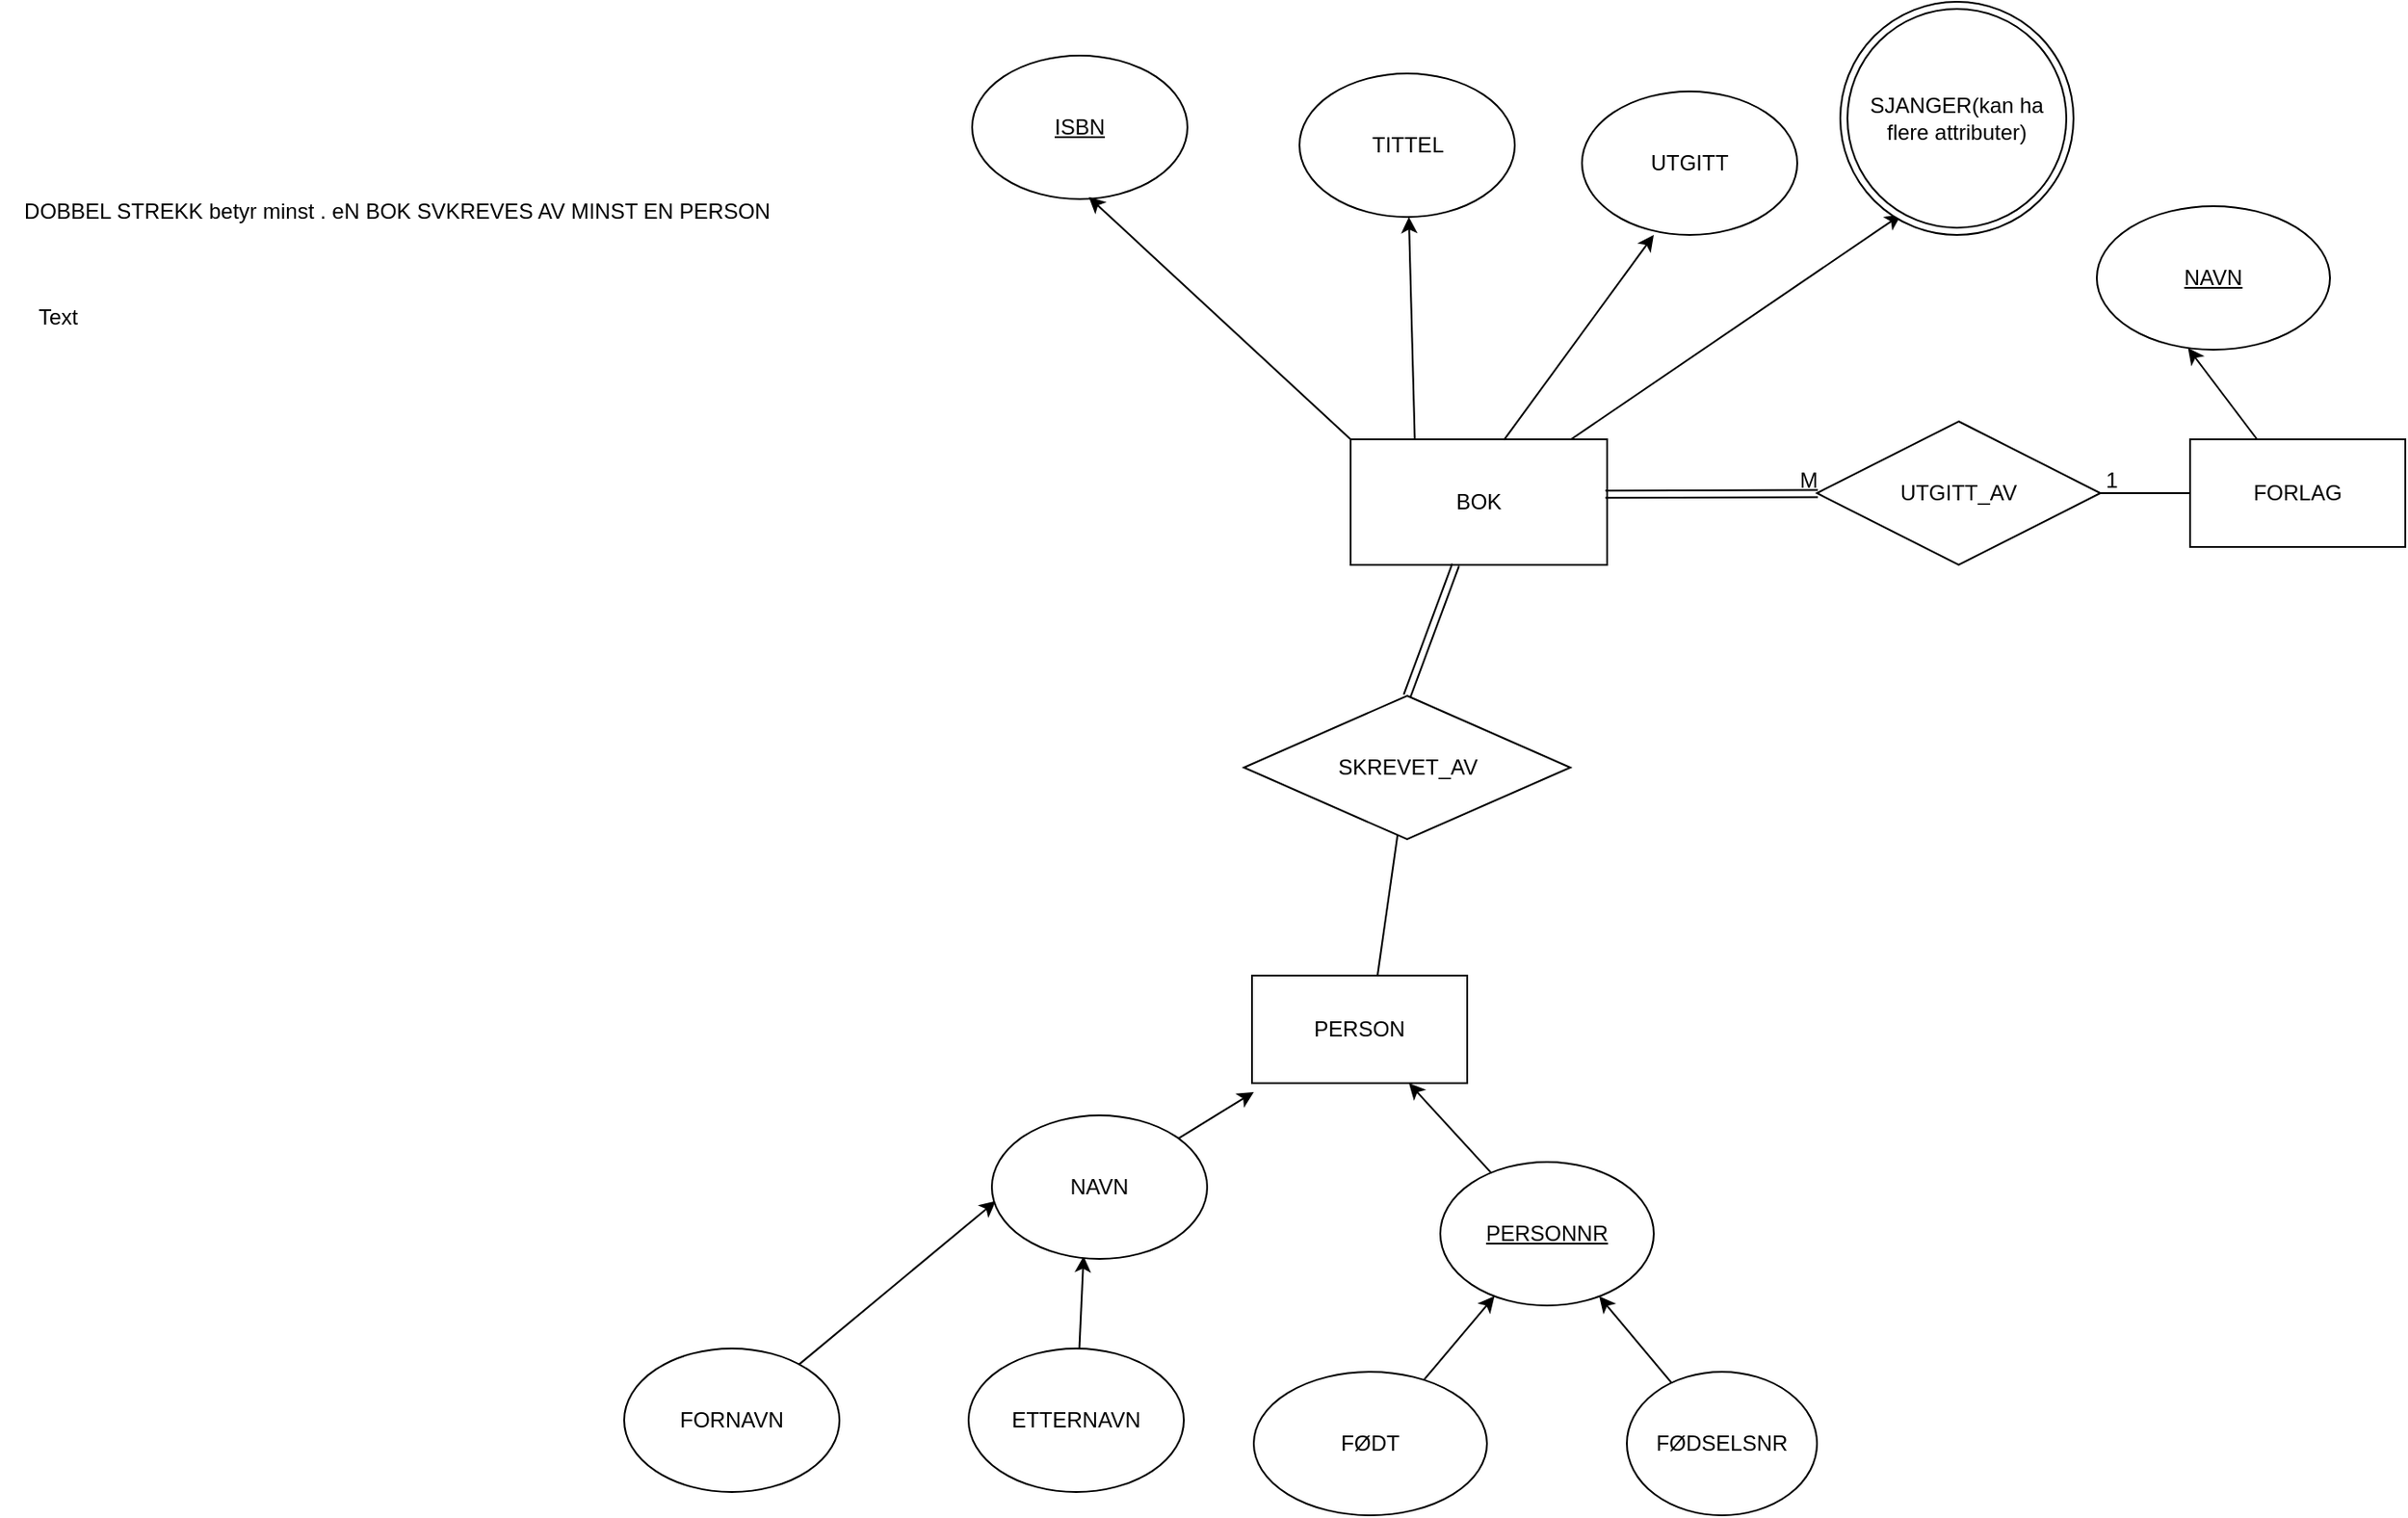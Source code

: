 <mxfile>
    <diagram id="oUwO2_aYQNwKnljaSvVU" name="Page-1">
        <mxGraphModel dx="2075" dy="817" grid="1" gridSize="13" guides="1" tooltips="1" connect="1" arrows="1" fold="1" page="0" pageScale="1" pageWidth="850" pageHeight="1100" math="0" shadow="0">
            <root>
                <mxCell id="0"/>
                <mxCell id="1" parent="0"/>
                <mxCell id="5" value="&lt;u&gt;ISBN&lt;/u&gt;" style="ellipse;whiteSpace=wrap;html=1;" vertex="1" parent="1">
                    <mxGeometry x="10" y="280" width="120" height="80" as="geometry"/>
                </mxCell>
                <mxCell id="6" value="" style="endArrow=classic;html=1;exitX=0;exitY=0;exitDx=0;exitDy=0;entryX=0.542;entryY=0.986;entryDx=0;entryDy=0;entryPerimeter=0;" edge="1" parent="1" source="4" target="5">
                    <mxGeometry width="50" height="50" relative="1" as="geometry">
                        <mxPoint x="210" y="360" as="sourcePoint"/>
                        <mxPoint x="260" y="310" as="targetPoint"/>
                    </mxGeometry>
                </mxCell>
                <mxCell id="7" value="TITTEL" style="ellipse;whiteSpace=wrap;html=1;" vertex="1" parent="1">
                    <mxGeometry x="192.5" y="290" width="120" height="80" as="geometry"/>
                </mxCell>
                <mxCell id="4" value="BOK&lt;br&gt;" style="whiteSpace=wrap;html=1;" vertex="1" parent="1">
                    <mxGeometry x="221" y="494" width="143" height="70" as="geometry"/>
                </mxCell>
                <mxCell id="8" value="" style="endArrow=classic;html=1;exitX=0.25;exitY=0;exitDx=0;exitDy=0;" edge="1" parent="1" source="4" target="7">
                    <mxGeometry width="50" height="50" relative="1" as="geometry">
                        <mxPoint x="320" y="340" as="sourcePoint"/>
                        <mxPoint x="370" y="290" as="targetPoint"/>
                    </mxGeometry>
                </mxCell>
                <mxCell id="9" value="UTGITT" style="ellipse;whiteSpace=wrap;html=1;" vertex="1" parent="1">
                    <mxGeometry x="350" y="300" width="120" height="80" as="geometry"/>
                </mxCell>
                <mxCell id="11" value="" style="endArrow=classic;html=1;" edge="1" parent="1" source="4">
                    <mxGeometry width="50" height="50" relative="1" as="geometry">
                        <mxPoint x="460" y="450" as="sourcePoint"/>
                        <mxPoint x="528.005" y="368.569" as="targetPoint"/>
                    </mxGeometry>
                </mxCell>
                <mxCell id="12" value="" style="endArrow=classic;html=1;exitX=0.598;exitY=0.005;exitDx=0;exitDy=0;exitPerimeter=0;" edge="1" parent="1" source="4">
                    <mxGeometry width="50" height="50" relative="1" as="geometry">
                        <mxPoint x="450" y="440" as="sourcePoint"/>
                        <mxPoint x="390" y="380" as="targetPoint"/>
                        <Array as="points">
                            <mxPoint x="390" y="380"/>
                        </Array>
                    </mxGeometry>
                </mxCell>
                <mxCell id="19" style="edgeStyle=none;html=1;" edge="1" parent="1" source="16">
                    <mxGeometry relative="1" as="geometry">
                        <mxPoint x="702" y="524" as="targetPoint"/>
                    </mxGeometry>
                </mxCell>
                <mxCell id="16" value="UTGITT_AV" style="rhombus;whiteSpace=wrap;html=1;" vertex="1" parent="1">
                    <mxGeometry x="481" y="484" width="158" height="80" as="geometry"/>
                </mxCell>
                <mxCell id="20" value="M" style="text;html=1;align=center;verticalAlign=middle;resizable=0;points=[];autosize=1;strokeColor=none;fillColor=none;" vertex="1" parent="1">
                    <mxGeometry x="456" y="504" width="39" height="26" as="geometry"/>
                </mxCell>
                <mxCell id="21" value="1" style="text;html=1;align=center;verticalAlign=middle;resizable=0;points=[];autosize=1;strokeColor=none;fillColor=none;" vertex="1" parent="1">
                    <mxGeometry x="625" y="504" width="39" height="26" as="geometry"/>
                </mxCell>
                <mxCell id="24" style="edgeStyle=none;html=1;entryX=0.391;entryY=0.988;entryDx=0;entryDy=0;entryPerimeter=0;" edge="1" parent="1" source="22" target="23">
                    <mxGeometry relative="1" as="geometry"/>
                </mxCell>
                <mxCell id="22" value="FORLAG" style="whiteSpace=wrap;html=1;" vertex="1" parent="1">
                    <mxGeometry x="689" y="494" width="120" height="60" as="geometry"/>
                </mxCell>
                <mxCell id="23" value="&lt;u&gt;NAVN&lt;/u&gt;" style="ellipse;whiteSpace=wrap;html=1;" vertex="1" parent="1">
                    <mxGeometry x="637" y="364" width="130" height="80" as="geometry"/>
                </mxCell>
                <mxCell id="25" value="PERSON" style="rounded=0;whiteSpace=wrap;html=1;" vertex="1" parent="1">
                    <mxGeometry x="166" y="793" width="120" height="60" as="geometry"/>
                </mxCell>
                <mxCell id="28" style="edgeStyle=none;html=1;" edge="1" parent="1" source="27" target="25">
                    <mxGeometry relative="1" as="geometry"/>
                </mxCell>
                <mxCell id="27" value="&lt;u&gt;PERSONNR&lt;/u&gt;" style="ellipse;whiteSpace=wrap;html=1;" vertex="1" parent="1">
                    <mxGeometry x="271" y="897" width="119" height="80" as="geometry"/>
                </mxCell>
                <mxCell id="31" style="edgeStyle=none;html=1;" edge="1" parent="1" source="29" target="27">
                    <mxGeometry relative="1" as="geometry"/>
                </mxCell>
                <mxCell id="29" value="FØDT" style="ellipse;whiteSpace=wrap;html=1;" vertex="1" parent="1">
                    <mxGeometry x="167" y="1014" width="130" height="80" as="geometry"/>
                </mxCell>
                <mxCell id="32" style="edgeStyle=none;html=1;" edge="1" parent="1" source="30" target="27">
                    <mxGeometry relative="1" as="geometry"/>
                </mxCell>
                <mxCell id="30" value="FØDSELSNR" style="ellipse;whiteSpace=wrap;html=1;" vertex="1" parent="1">
                    <mxGeometry x="375" y="1014" width="106" height="80" as="geometry"/>
                </mxCell>
                <mxCell id="36" value="DOBBEL STREKK betyr minst . eN BOK SVKREVES AV MINST EN PERSON" style="text;html=1;align=center;verticalAlign=middle;resizable=0;points=[];autosize=1;strokeColor=none;fillColor=none;" vertex="1" parent="1">
                    <mxGeometry x="-532" y="354" width="442" height="26" as="geometry"/>
                </mxCell>
                <mxCell id="38" value="SJANGER(kan ha flere attributer)" style="ellipse;shape=doubleEllipse;whiteSpace=wrap;html=1;aspect=fixed;" vertex="1" parent="1">
                    <mxGeometry x="494" y="250" width="130" height="130" as="geometry"/>
                </mxCell>
                <mxCell id="44" style="edgeStyle=none;html=1;entryX=0.018;entryY=0.597;entryDx=0;entryDy=0;entryPerimeter=0;" edge="1" parent="1" source="39" target="41">
                    <mxGeometry relative="1" as="geometry"/>
                </mxCell>
                <mxCell id="39" value="FORNAVN" style="ellipse;whiteSpace=wrap;html=1;" vertex="1" parent="1">
                    <mxGeometry x="-184" y="1001" width="120" height="80" as="geometry"/>
                </mxCell>
                <mxCell id="43" style="edgeStyle=none;html=1;entryX=0.426;entryY=0.981;entryDx=0;entryDy=0;entryPerimeter=0;" edge="1" parent="1" source="40" target="41">
                    <mxGeometry relative="1" as="geometry"/>
                </mxCell>
                <mxCell id="40" value="ETTERNAVN" style="ellipse;whiteSpace=wrap;html=1;" vertex="1" parent="1">
                    <mxGeometry x="8" y="1001" width="120" height="80" as="geometry"/>
                </mxCell>
                <mxCell id="42" style="edgeStyle=none;html=1;" edge="1" parent="1" source="41">
                    <mxGeometry relative="1" as="geometry">
                        <mxPoint x="167" y="858" as="targetPoint"/>
                    </mxGeometry>
                </mxCell>
                <mxCell id="41" value="NAVN" style="ellipse;whiteSpace=wrap;html=1;" vertex="1" parent="1">
                    <mxGeometry x="21" y="871" width="120" height="80" as="geometry"/>
                </mxCell>
                <mxCell id="45" value="SKREVET_AV" style="rhombus;whiteSpace=wrap;html=1;" vertex="1" parent="1">
                    <mxGeometry x="161.5" y="637" width="182" height="80" as="geometry"/>
                </mxCell>
                <mxCell id="49" value="" style="endArrow=none;html=1;" edge="1" parent="1" target="45">
                    <mxGeometry width="50" height="50" relative="1" as="geometry">
                        <mxPoint x="236" y="793" as="sourcePoint"/>
                        <mxPoint x="286" y="743" as="targetPoint"/>
                    </mxGeometry>
                </mxCell>
                <mxCell id="50" value="" style="shape=link;html=1;exitX=0.5;exitY=0;exitDx=0;exitDy=0;" edge="1" parent="1" source="45" target="4">
                    <mxGeometry width="100" relative="1" as="geometry">
                        <mxPoint x="221" y="611" as="sourcePoint"/>
                        <mxPoint x="321" y="611" as="targetPoint"/>
                    </mxGeometry>
                </mxCell>
                <mxCell id="51" value="Text" style="text;html=1;align=center;verticalAlign=middle;resizable=0;points=[];autosize=1;strokeColor=none;fillColor=none;" vertex="1" parent="1">
                    <mxGeometry x="-526" y="413" width="52" height="26" as="geometry"/>
                </mxCell>
                <mxCell id="52" value="" style="shape=link;html=1;exitX=0.993;exitY=0.438;exitDx=0;exitDy=0;exitPerimeter=0;" edge="1" parent="1" source="4" target="16">
                    <mxGeometry width="100" relative="1" as="geometry">
                        <mxPoint x="370" y="523.67" as="sourcePoint"/>
                        <mxPoint x="390" y="546" as="targetPoint"/>
                    </mxGeometry>
                </mxCell>
            </root>
        </mxGraphModel>
    </diagram>
</mxfile>